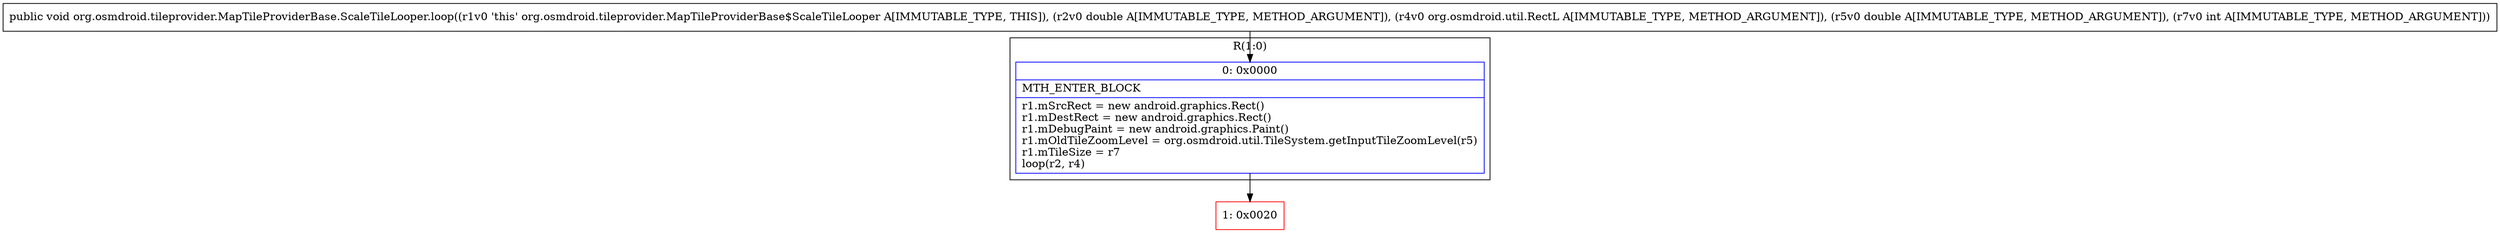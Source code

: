 digraph "CFG fororg.osmdroid.tileprovider.MapTileProviderBase.ScaleTileLooper.loop(DLorg\/osmdroid\/util\/RectL;DI)V" {
subgraph cluster_Region_1076628429 {
label = "R(1:0)";
node [shape=record,color=blue];
Node_0 [shape=record,label="{0\:\ 0x0000|MTH_ENTER_BLOCK\l|r1.mSrcRect = new android.graphics.Rect()\lr1.mDestRect = new android.graphics.Rect()\lr1.mDebugPaint = new android.graphics.Paint()\lr1.mOldTileZoomLevel = org.osmdroid.util.TileSystem.getInputTileZoomLevel(r5)\lr1.mTileSize = r7\lloop(r2, r4)\l}"];
}
Node_1 [shape=record,color=red,label="{1\:\ 0x0020}"];
MethodNode[shape=record,label="{public void org.osmdroid.tileprovider.MapTileProviderBase.ScaleTileLooper.loop((r1v0 'this' org.osmdroid.tileprovider.MapTileProviderBase$ScaleTileLooper A[IMMUTABLE_TYPE, THIS]), (r2v0 double A[IMMUTABLE_TYPE, METHOD_ARGUMENT]), (r4v0 org.osmdroid.util.RectL A[IMMUTABLE_TYPE, METHOD_ARGUMENT]), (r5v0 double A[IMMUTABLE_TYPE, METHOD_ARGUMENT]), (r7v0 int A[IMMUTABLE_TYPE, METHOD_ARGUMENT])) }"];
MethodNode -> Node_0;
Node_0 -> Node_1;
}

